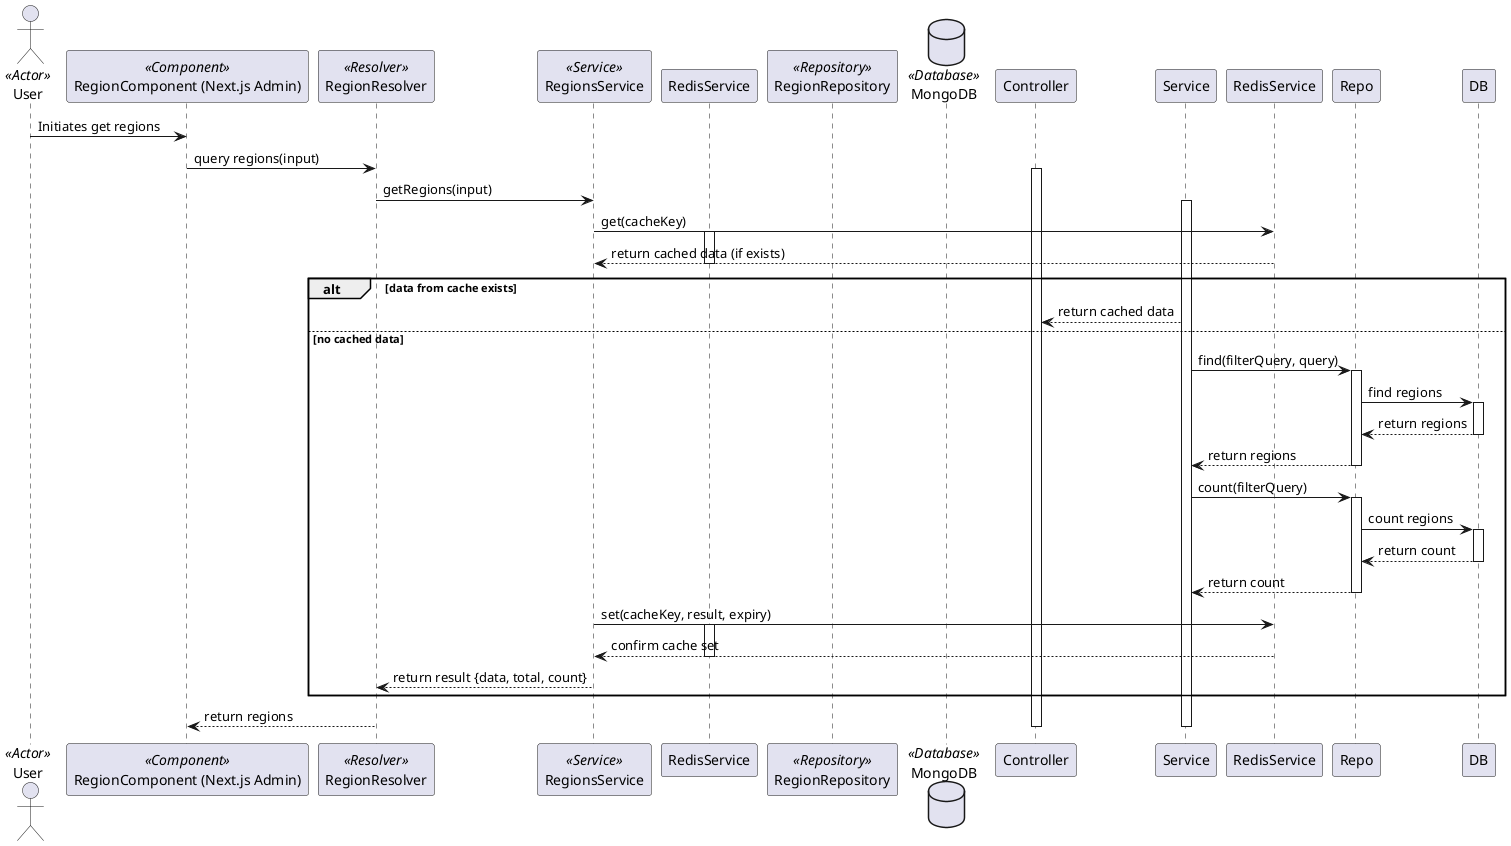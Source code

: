 @startuml Region - Get Regions

actor User <<Actor>>
participant "RegionComponent (Next.js Admin)" as RegionComponent <<Component>>
participant "RegionResolver" as Resolver <<Resolver>>
participant "RegionsService" as RegionsService <<Service>>
participant "RedisService" as Redis
participant "RegionRepository" as RegionRepository <<Repository>>
database "MongoDB" as MongoDB <<Database>>

User -> RegionComponent: Initiates get regions
RegionComponent -> Resolver: query regions(input)
activate Controller
Resolver -> RegionsService: getRegions(input)
activate Service

RegionsService -> RedisService: get(cacheKey)
activate Redis
RedisService --> RegionsService: return cached data (if exists)
deactivate Redis

alt data from cache exists
    Service --> Controller: return cached data
else no cached data
    Service -> Repo: find(filterQuery, query)
    activate Repo
    Repo -> DB: find regions
    activate DB
    DB --> Repo: return regions
    deactivate DB
    Repo --> Service: return regions
    deactivate Repo

    Service -> Repo: count(filterQuery)
    activate Repo
    Repo -> DB: count regions
    activate DB
    DB --> Repo: return count
    deactivate DB
    Repo --> Service: return count
    deactivate Repo

    RegionsService -> RedisService: set(cacheKey, result, expiry)
    activate Redis
    RedisService --> RegionsService: confirm cache set
    deactivate Redis

    RegionsService --> Resolver: return result {data, total, count}
end

Resolver --> RegionComponent: return regions
deactivate Service
deactivate Controller

@enduml 